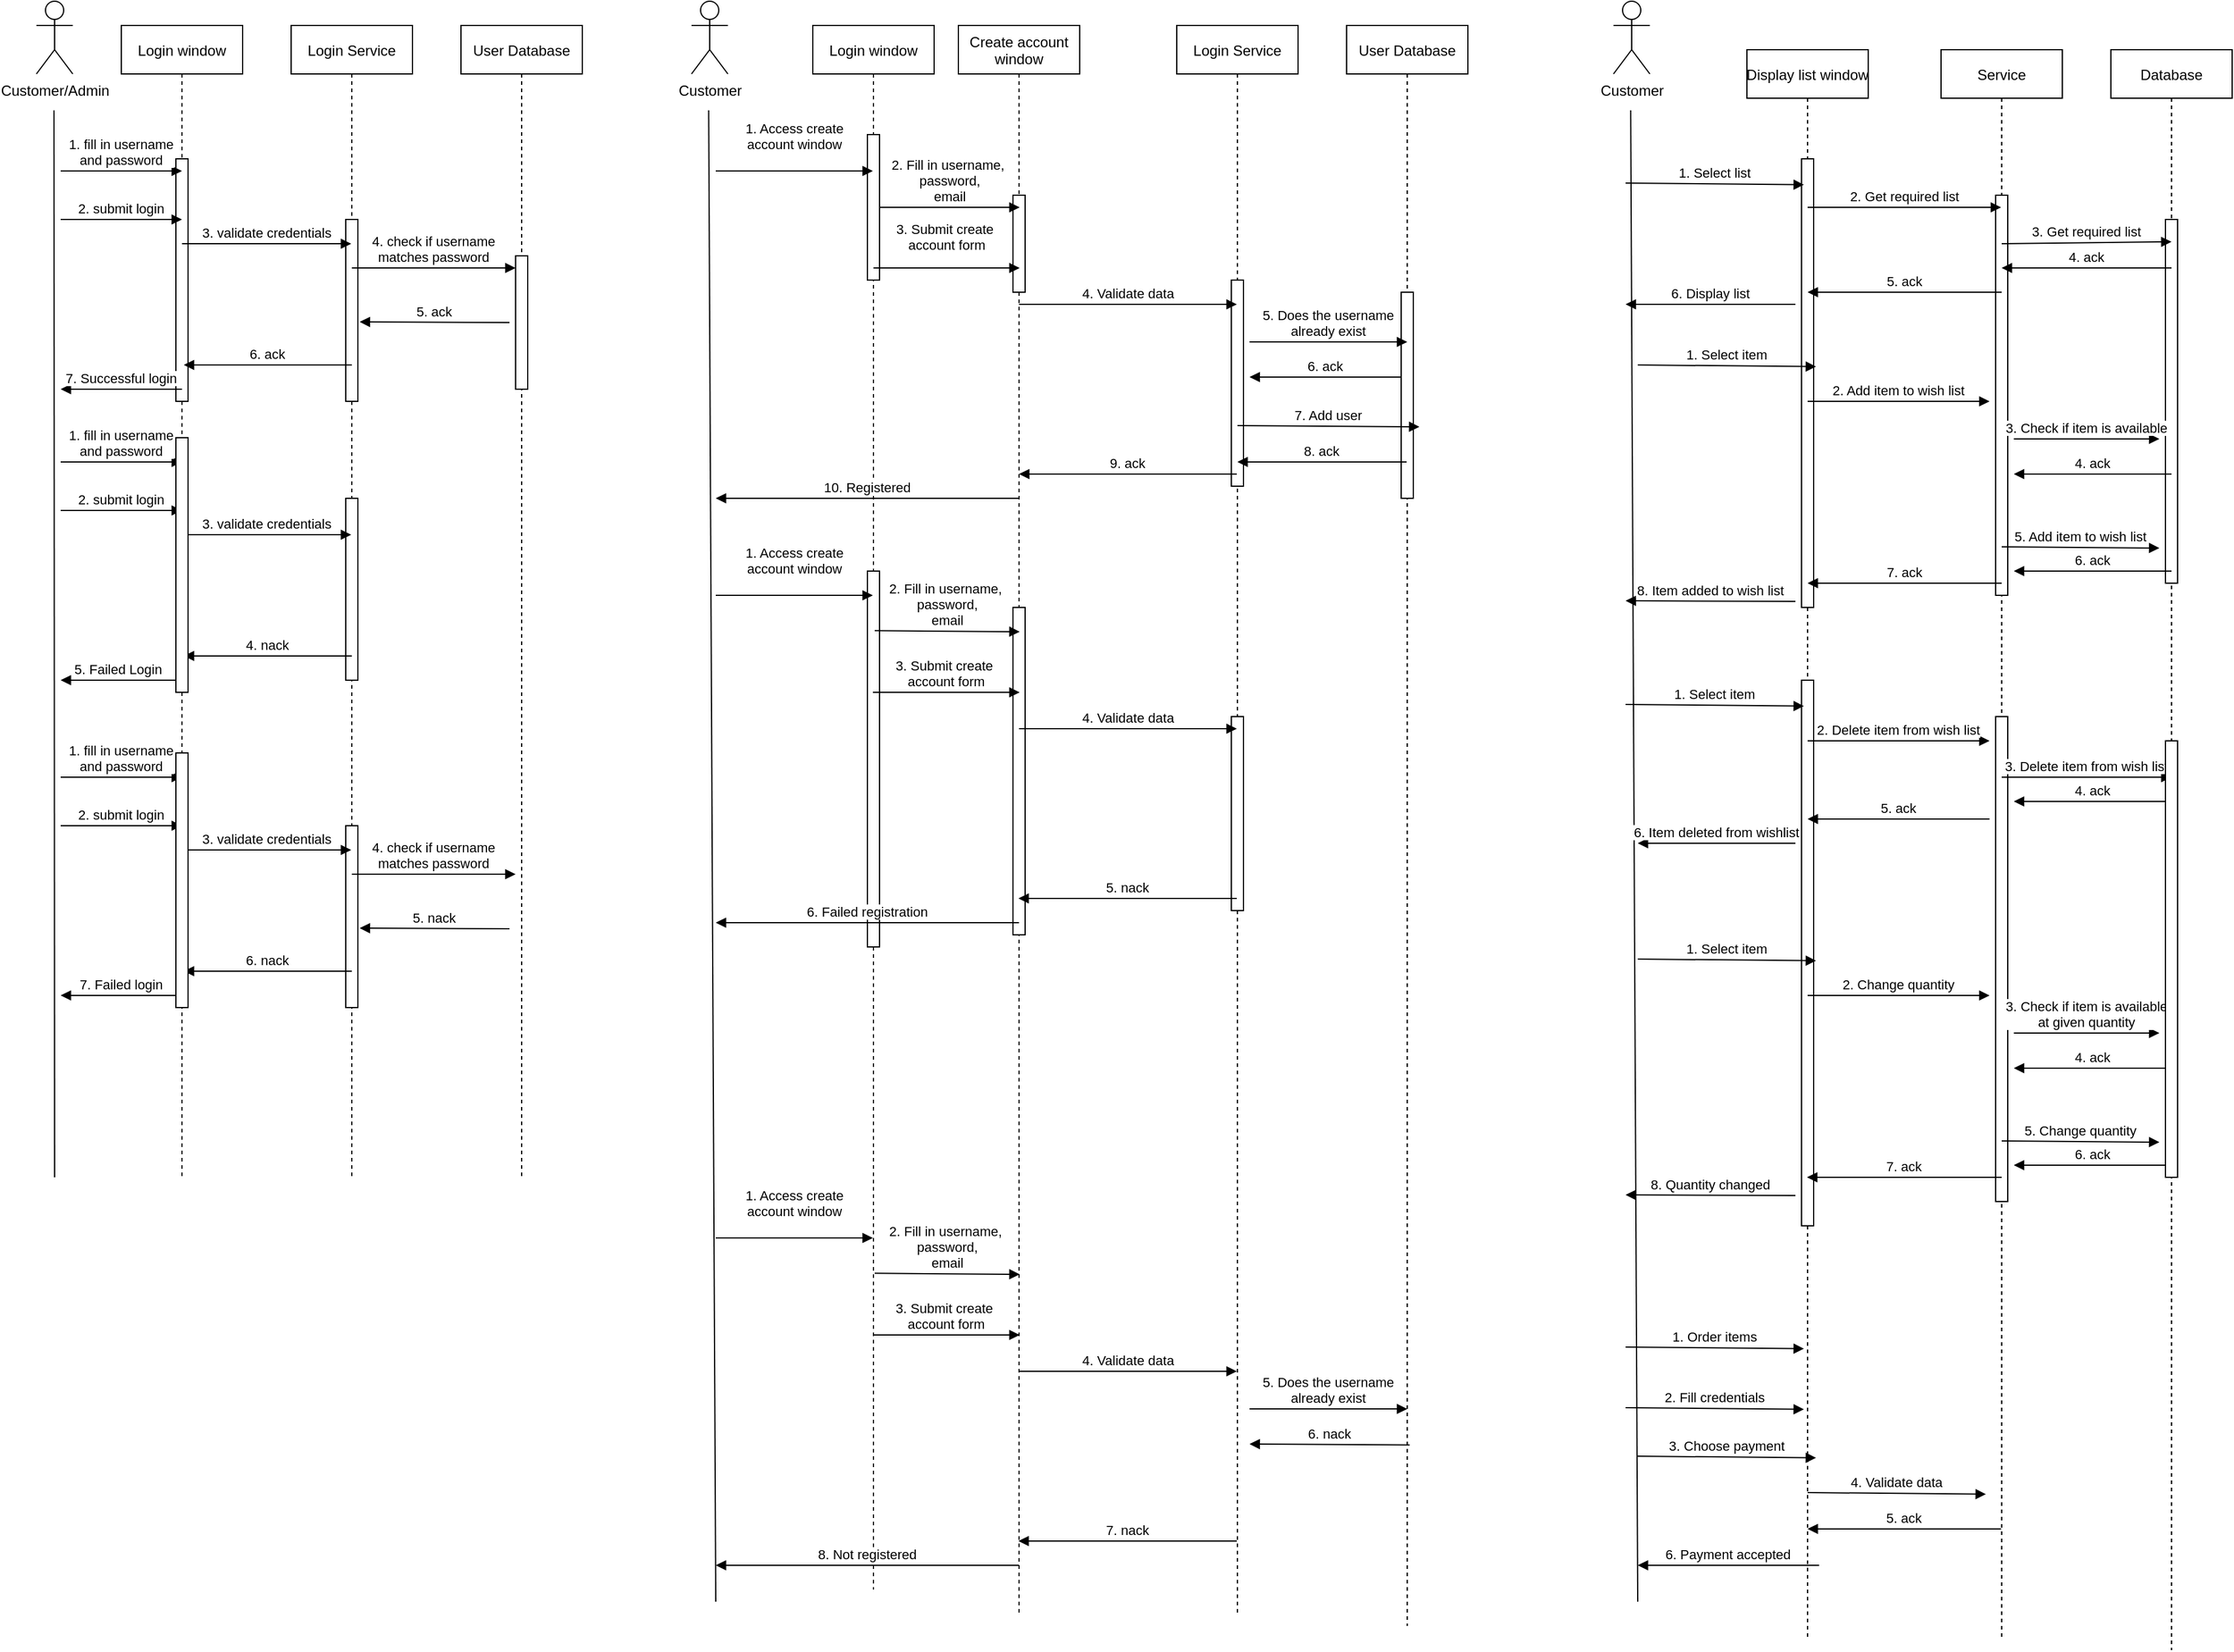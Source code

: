 <mxfile version="14.5.1" type="device"><diagram id="kgpKYQtTHZ0yAKxKKP6v" name="Page-1"><mxGraphModel dx="1968" dy="2033" grid="1" gridSize="10" guides="1" tooltips="1" connect="1" arrows="1" fold="1" page="1" pageScale="1" pageWidth="850" pageHeight="1100" math="0" shadow="0"><root><mxCell id="0"/><mxCell id="1" parent="0"/><mxCell id="7CT_SAHoCoY4IOeyJtYL-1" value="Login window" style="shape=umlLifeline;perimeter=lifelinePerimeter;container=1;collapsible=0;recursiveResize=0;rounded=0;shadow=0;strokeWidth=1;" vertex="1" parent="1"><mxGeometry x="110" y="450" width="100" height="950" as="geometry"/></mxCell><mxCell id="7CT_SAHoCoY4IOeyJtYL-14" value="" style="points=[];perimeter=orthogonalPerimeter;rounded=0;shadow=0;strokeWidth=1;" vertex="1" parent="7CT_SAHoCoY4IOeyJtYL-1"><mxGeometry x="45" y="110" width="10" height="200" as="geometry"/></mxCell><mxCell id="7CT_SAHoCoY4IOeyJtYL-5" value="Customer/Admin" style="shape=umlActor;verticalLabelPosition=bottom;verticalAlign=top;html=1;outlineConnect=0;" vertex="1" parent="1"><mxGeometry x="40" y="430" width="30" height="60" as="geometry"/></mxCell><mxCell id="7CT_SAHoCoY4IOeyJtYL-6" value="" style="endArrow=none;html=1;" edge="1" parent="1"><mxGeometry width="50" height="50" relative="1" as="geometry"><mxPoint x="54.5" y="520" as="sourcePoint"/><mxPoint x="55" y="1400" as="targetPoint"/></mxGeometry></mxCell><mxCell id="7CT_SAHoCoY4IOeyJtYL-7" value="1. fill in username&#10;and password" style="verticalAlign=bottom;endArrow=block;shadow=0;strokeWidth=1;" edge="1" parent="1"><mxGeometry relative="1" as="geometry"><mxPoint x="60" y="570" as="sourcePoint"/><mxPoint x="160" y="570" as="targetPoint"/></mxGeometry></mxCell><mxCell id="7CT_SAHoCoY4IOeyJtYL-12" value="2. submit login" style="verticalAlign=bottom;endArrow=block;shadow=0;strokeWidth=1;" edge="1" parent="1"><mxGeometry relative="1" as="geometry"><mxPoint x="60" y="610" as="sourcePoint"/><mxPoint x="160" y="610" as="targetPoint"/></mxGeometry></mxCell><mxCell id="7CT_SAHoCoY4IOeyJtYL-13" value="Login Service" style="shape=umlLifeline;perimeter=lifelinePerimeter;container=1;collapsible=0;recursiveResize=0;rounded=0;shadow=0;strokeWidth=1;" vertex="1" parent="1"><mxGeometry x="250" y="450" width="100" height="950" as="geometry"/></mxCell><mxCell id="7CT_SAHoCoY4IOeyJtYL-22" value="" style="points=[];perimeter=orthogonalPerimeter;rounded=0;shadow=0;strokeWidth=1;" vertex="1" parent="7CT_SAHoCoY4IOeyJtYL-13"><mxGeometry x="45" y="160" width="10" height="150" as="geometry"/></mxCell><mxCell id="7CT_SAHoCoY4IOeyJtYL-39" value="" style="points=[];perimeter=orthogonalPerimeter;rounded=0;shadow=0;strokeWidth=1;" vertex="1" parent="7CT_SAHoCoY4IOeyJtYL-13"><mxGeometry x="45" y="390" width="10" height="150" as="geometry"/></mxCell><mxCell id="7CT_SAHoCoY4IOeyJtYL-48" value="" style="points=[];perimeter=orthogonalPerimeter;rounded=0;shadow=0;strokeWidth=1;" vertex="1" parent="7CT_SAHoCoY4IOeyJtYL-13"><mxGeometry x="45" y="660" width="10" height="150" as="geometry"/></mxCell><mxCell id="7CT_SAHoCoY4IOeyJtYL-15" value="User Database" style="shape=umlLifeline;perimeter=lifelinePerimeter;container=1;collapsible=0;recursiveResize=0;rounded=0;shadow=0;strokeWidth=1;" vertex="1" parent="1"><mxGeometry x="390" y="450" width="100" height="950" as="geometry"/></mxCell><mxCell id="7CT_SAHoCoY4IOeyJtYL-17" value="3. validate credentials" style="verticalAlign=bottom;endArrow=block;shadow=0;strokeWidth=1;" edge="1" parent="1" target="7CT_SAHoCoY4IOeyJtYL-13"><mxGeometry relative="1" as="geometry"><mxPoint x="160" y="630" as="sourcePoint"/><mxPoint x="260" y="630" as="targetPoint"/></mxGeometry></mxCell><mxCell id="7CT_SAHoCoY4IOeyJtYL-20" value="6. ack" style="verticalAlign=bottom;endArrow=block;shadow=0;strokeWidth=1;entryX=0.51;entryY=0.754;entryDx=0;entryDy=0;entryPerimeter=0;" edge="1" parent="1"><mxGeometry relative="1" as="geometry"><mxPoint x="300" y="730.0" as="sourcePoint"/><mxPoint x="161.5" y="730.0" as="targetPoint"/></mxGeometry></mxCell><mxCell id="7CT_SAHoCoY4IOeyJtYL-21" value="7. Successful login" style="verticalAlign=bottom;endArrow=block;shadow=0;strokeWidth=1;" edge="1" parent="1"><mxGeometry relative="1" as="geometry"><mxPoint x="160" y="750" as="sourcePoint"/><mxPoint x="60" y="750" as="targetPoint"/></mxGeometry></mxCell><mxCell id="7CT_SAHoCoY4IOeyJtYL-16" value="" style="points=[];perimeter=orthogonalPerimeter;rounded=0;shadow=0;strokeWidth=1;" vertex="1" parent="1"><mxGeometry x="435" y="640" width="10" height="110" as="geometry"/></mxCell><mxCell id="7CT_SAHoCoY4IOeyJtYL-24" value="4. check if username&#10;matches password" style="verticalAlign=bottom;endArrow=block;shadow=0;strokeWidth=1;" edge="1" parent="1" target="7CT_SAHoCoY4IOeyJtYL-16"><mxGeometry relative="1" as="geometry"><mxPoint x="300" y="650" as="sourcePoint"/><mxPoint x="439.5" y="650" as="targetPoint"/></mxGeometry></mxCell><mxCell id="7CT_SAHoCoY4IOeyJtYL-26" value="5. ack" style="verticalAlign=bottom;endArrow=block;shadow=0;strokeWidth=1;entryX=0.51;entryY=0.754;entryDx=0;entryDy=0;entryPerimeter=0;" edge="1" parent="1"><mxGeometry relative="1" as="geometry"><mxPoint x="430" y="695" as="sourcePoint"/><mxPoint x="306.5" y="694.5" as="targetPoint"/></mxGeometry></mxCell><mxCell id="7CT_SAHoCoY4IOeyJtYL-27" value="1. fill in username&#10;and password" style="verticalAlign=bottom;endArrow=block;shadow=0;strokeWidth=1;" edge="1" parent="1"><mxGeometry relative="1" as="geometry"><mxPoint x="60" y="810" as="sourcePoint"/><mxPoint x="160" y="810" as="targetPoint"/></mxGeometry></mxCell><mxCell id="7CT_SAHoCoY4IOeyJtYL-28" value="2. submit login" style="verticalAlign=bottom;endArrow=block;shadow=0;strokeWidth=1;" edge="1" parent="1"><mxGeometry relative="1" as="geometry"><mxPoint x="60" y="850" as="sourcePoint"/><mxPoint x="160" y="850" as="targetPoint"/></mxGeometry></mxCell><mxCell id="7CT_SAHoCoY4IOeyJtYL-29" value="3. validate credentials" style="verticalAlign=bottom;endArrow=block;shadow=0;strokeWidth=1;" edge="1" parent="1"><mxGeometry relative="1" as="geometry"><mxPoint x="160" y="870" as="sourcePoint"/><mxPoint x="299.5" y="870" as="targetPoint"/></mxGeometry></mxCell><mxCell id="7CT_SAHoCoY4IOeyJtYL-30" value="4. nack" style="verticalAlign=bottom;endArrow=block;shadow=0;strokeWidth=1;entryX=0.51;entryY=0.754;entryDx=0;entryDy=0;entryPerimeter=0;" edge="1" parent="1"><mxGeometry relative="1" as="geometry"><mxPoint x="300" y="970" as="sourcePoint"/><mxPoint x="161.5" y="970" as="targetPoint"/></mxGeometry></mxCell><mxCell id="7CT_SAHoCoY4IOeyJtYL-31" value="5. Failed Login" style="verticalAlign=bottom;endArrow=block;shadow=0;strokeWidth=1;" edge="1" parent="1" source="7CT_SAHoCoY4IOeyJtYL-37"><mxGeometry relative="1" as="geometry"><mxPoint x="160" y="990" as="sourcePoint"/><mxPoint x="60" y="990" as="targetPoint"/></mxGeometry></mxCell><mxCell id="7CT_SAHoCoY4IOeyJtYL-37" value="" style="points=[];perimeter=orthogonalPerimeter;rounded=0;shadow=0;strokeWidth=1;" vertex="1" parent="1"><mxGeometry x="155" y="790" width="10" height="210" as="geometry"/></mxCell><mxCell id="7CT_SAHoCoY4IOeyJtYL-40" value="1. fill in username&#10;and password" style="verticalAlign=bottom;endArrow=block;shadow=0;strokeWidth=1;" edge="1" parent="1"><mxGeometry relative="1" as="geometry"><mxPoint x="60" y="1070" as="sourcePoint"/><mxPoint x="160" y="1070" as="targetPoint"/></mxGeometry></mxCell><mxCell id="7CT_SAHoCoY4IOeyJtYL-41" value="2. submit login" style="verticalAlign=bottom;endArrow=block;shadow=0;strokeWidth=1;" edge="1" parent="1"><mxGeometry relative="1" as="geometry"><mxPoint x="60" y="1110" as="sourcePoint"/><mxPoint x="160" y="1110" as="targetPoint"/></mxGeometry></mxCell><mxCell id="7CT_SAHoCoY4IOeyJtYL-42" value="3. validate credentials" style="verticalAlign=bottom;endArrow=block;shadow=0;strokeWidth=1;" edge="1" parent="1"><mxGeometry relative="1" as="geometry"><mxPoint x="160" y="1130" as="sourcePoint"/><mxPoint x="299.5" y="1130" as="targetPoint"/></mxGeometry></mxCell><mxCell id="7CT_SAHoCoY4IOeyJtYL-43" value="6. nack" style="verticalAlign=bottom;endArrow=block;shadow=0;strokeWidth=1;entryX=0.51;entryY=0.754;entryDx=0;entryDy=0;entryPerimeter=0;" edge="1" parent="1"><mxGeometry relative="1" as="geometry"><mxPoint x="300" y="1230" as="sourcePoint"/><mxPoint x="161.5" y="1230" as="targetPoint"/></mxGeometry></mxCell><mxCell id="7CT_SAHoCoY4IOeyJtYL-44" value="7. Failed login" style="verticalAlign=bottom;endArrow=block;shadow=0;strokeWidth=1;" edge="1" parent="1"><mxGeometry relative="1" as="geometry"><mxPoint x="160" y="1250" as="sourcePoint"/><mxPoint x="60" y="1250" as="targetPoint"/></mxGeometry></mxCell><mxCell id="7CT_SAHoCoY4IOeyJtYL-45" value="4. check if username&#10;matches password" style="verticalAlign=bottom;endArrow=block;shadow=0;strokeWidth=1;" edge="1" parent="1"><mxGeometry relative="1" as="geometry"><mxPoint x="300" y="1150" as="sourcePoint"/><mxPoint x="435" y="1150" as="targetPoint"/></mxGeometry></mxCell><mxCell id="7CT_SAHoCoY4IOeyJtYL-46" value="5. nack" style="verticalAlign=bottom;endArrow=block;shadow=0;strokeWidth=1;entryX=0.51;entryY=0.754;entryDx=0;entryDy=0;entryPerimeter=0;" edge="1" parent="1"><mxGeometry relative="1" as="geometry"><mxPoint x="430" y="1195" as="sourcePoint"/><mxPoint x="306.5" y="1194.5" as="targetPoint"/></mxGeometry></mxCell><mxCell id="7CT_SAHoCoY4IOeyJtYL-47" value="" style="points=[];perimeter=orthogonalPerimeter;rounded=0;shadow=0;strokeWidth=1;" vertex="1" parent="1"><mxGeometry x="155" y="1050" width="10" height="210" as="geometry"/></mxCell><mxCell id="7CT_SAHoCoY4IOeyJtYL-52" value="Login window" style="shape=umlLifeline;perimeter=lifelinePerimeter;container=1;collapsible=0;recursiveResize=0;rounded=0;shadow=0;strokeWidth=1;" vertex="1" parent="1"><mxGeometry x="680" y="450" width="100" height="1290" as="geometry"/></mxCell><mxCell id="7CT_SAHoCoY4IOeyJtYL-62" value="" style="points=[];perimeter=orthogonalPerimeter;rounded=0;shadow=0;strokeWidth=1;" vertex="1" parent="7CT_SAHoCoY4IOeyJtYL-52"><mxGeometry x="45" y="90" width="10" height="120" as="geometry"/></mxCell><mxCell id="7CT_SAHoCoY4IOeyJtYL-86" value="" style="points=[];perimeter=orthogonalPerimeter;rounded=0;shadow=0;strokeWidth=1;" vertex="1" parent="7CT_SAHoCoY4IOeyJtYL-52"><mxGeometry x="45" y="450" width="10" height="310" as="geometry"/></mxCell><mxCell id="7CT_SAHoCoY4IOeyJtYL-54" value="Customer&lt;br&gt;" style="shape=umlActor;verticalLabelPosition=bottom;verticalAlign=top;html=1;outlineConnect=0;" vertex="1" parent="1"><mxGeometry x="580" y="430" width="30" height="60" as="geometry"/></mxCell><mxCell id="7CT_SAHoCoY4IOeyJtYL-55" value="" style="endArrow=none;html=1;" edge="1" parent="1"><mxGeometry width="50" height="50" relative="1" as="geometry"><mxPoint x="594.17" y="520" as="sourcePoint"/><mxPoint x="600" y="1750" as="targetPoint"/></mxGeometry></mxCell><mxCell id="7CT_SAHoCoY4IOeyJtYL-58" value="Create account &#10;window" style="shape=umlLifeline;perimeter=lifelinePerimeter;container=1;collapsible=0;recursiveResize=0;rounded=0;shadow=0;strokeWidth=1;" vertex="1" parent="1"><mxGeometry x="800" y="450" width="100" height="1310" as="geometry"/></mxCell><mxCell id="7CT_SAHoCoY4IOeyJtYL-76" value="" style="points=[];perimeter=orthogonalPerimeter;rounded=0;shadow=0;strokeWidth=1;" vertex="1" parent="7CT_SAHoCoY4IOeyJtYL-58"><mxGeometry x="45" y="140" width="10" height="80" as="geometry"/></mxCell><mxCell id="7CT_SAHoCoY4IOeyJtYL-85" value="" style="points=[];perimeter=orthogonalPerimeter;rounded=0;shadow=0;strokeWidth=1;" vertex="1" parent="7CT_SAHoCoY4IOeyJtYL-58"><mxGeometry x="45" y="480" width="10" height="270" as="geometry"/></mxCell><mxCell id="7CT_SAHoCoY4IOeyJtYL-60" value="Login Service" style="shape=umlLifeline;perimeter=lifelinePerimeter;container=1;collapsible=0;recursiveResize=0;rounded=0;shadow=0;strokeWidth=1;" vertex="1" parent="1"><mxGeometry x="980" y="450" width="100" height="1310" as="geometry"/></mxCell><mxCell id="7CT_SAHoCoY4IOeyJtYL-61" value="" style="points=[];perimeter=orthogonalPerimeter;rounded=0;shadow=0;strokeWidth=1;" vertex="1" parent="7CT_SAHoCoY4IOeyJtYL-60"><mxGeometry x="45" y="210" width="10" height="170" as="geometry"/></mxCell><mxCell id="7CT_SAHoCoY4IOeyJtYL-63" value="" style="points=[];perimeter=orthogonalPerimeter;rounded=0;shadow=0;strokeWidth=1;" vertex="1" parent="7CT_SAHoCoY4IOeyJtYL-60"><mxGeometry x="45" y="570" width="10" height="160" as="geometry"/></mxCell><mxCell id="7CT_SAHoCoY4IOeyJtYL-64" value="User Database" style="shape=umlLifeline;perimeter=lifelinePerimeter;container=1;collapsible=0;recursiveResize=0;rounded=0;shadow=0;strokeWidth=1;" vertex="1" parent="1"><mxGeometry x="1120" y="450" width="100" height="1320" as="geometry"/></mxCell><mxCell id="7CT_SAHoCoY4IOeyJtYL-77" value="" style="points=[];perimeter=orthogonalPerimeter;rounded=0;shadow=0;strokeWidth=1;" vertex="1" parent="7CT_SAHoCoY4IOeyJtYL-64"><mxGeometry x="45" y="220" width="10" height="170" as="geometry"/></mxCell><mxCell id="7CT_SAHoCoY4IOeyJtYL-66" value="1. Access create &#10;account window&#10;" style="verticalAlign=bottom;endArrow=block;shadow=0;strokeWidth=1;" edge="1" parent="1" target="7CT_SAHoCoY4IOeyJtYL-52"><mxGeometry relative="1" as="geometry"><mxPoint x="600" y="570.0" as="sourcePoint"/><mxPoint x="700" y="570.0" as="targetPoint"/></mxGeometry></mxCell><mxCell id="7CT_SAHoCoY4IOeyJtYL-67" value="2. Fill in username, &#10;password,&#10;email" style="verticalAlign=bottom;endArrow=block;shadow=0;strokeWidth=1;" edge="1" parent="1" source="7CT_SAHoCoY4IOeyJtYL-62"><mxGeometry relative="1" as="geometry"><mxPoint x="740" y="600" as="sourcePoint"/><mxPoint x="850.5" y="600.0" as="targetPoint"/></mxGeometry></mxCell><mxCell id="7CT_SAHoCoY4IOeyJtYL-68" value="3. Submit create &#10;account form" style="verticalAlign=bottom;endArrow=block;shadow=0;strokeWidth=1;" edge="1" parent="1" source="7CT_SAHoCoY4IOeyJtYL-52"><mxGeometry y="10" relative="1" as="geometry"><mxPoint x="721" y="650.0" as="sourcePoint"/><mxPoint x="850.5" y="650.0" as="targetPoint"/><mxPoint as="offset"/></mxGeometry></mxCell><mxCell id="7CT_SAHoCoY4IOeyJtYL-69" value="4. Validate data" style="verticalAlign=bottom;endArrow=block;shadow=0;strokeWidth=1;" edge="1" parent="1" target="7CT_SAHoCoY4IOeyJtYL-60"><mxGeometry relative="1" as="geometry"><mxPoint x="850" y="680.0" as="sourcePoint"/><mxPoint x="971" y="680.0" as="targetPoint"/></mxGeometry></mxCell><mxCell id="7CT_SAHoCoY4IOeyJtYL-70" value="5. Does the username &#10;already exist" style="verticalAlign=bottom;endArrow=block;shadow=0;strokeWidth=1;" edge="1" parent="1"><mxGeometry relative="1" as="geometry"><mxPoint x="1040" y="711" as="sourcePoint"/><mxPoint x="1170" y="711" as="targetPoint"/></mxGeometry></mxCell><mxCell id="7CT_SAHoCoY4IOeyJtYL-71" value="6. ack" style="verticalAlign=bottom;endArrow=block;shadow=0;strokeWidth=1;entryX=0.51;entryY=0.754;entryDx=0;entryDy=0;entryPerimeter=0;" edge="1" parent="1" source="7CT_SAHoCoY4IOeyJtYL-77"><mxGeometry relative="1" as="geometry"><mxPoint x="1163.5" y="740.5" as="sourcePoint"/><mxPoint x="1040" y="740" as="targetPoint"/></mxGeometry></mxCell><mxCell id="7CT_SAHoCoY4IOeyJtYL-72" value="7. Add user" style="verticalAlign=bottom;endArrow=block;shadow=0;strokeWidth=1;" edge="1" parent="1"><mxGeometry relative="1" as="geometry"><mxPoint x="1030" y="780.0" as="sourcePoint"/><mxPoint x="1180" y="781" as="targetPoint"/></mxGeometry></mxCell><mxCell id="7CT_SAHoCoY4IOeyJtYL-73" value="8. ack" style="verticalAlign=bottom;endArrow=block;shadow=0;strokeWidth=1;entryX=0.51;entryY=0.754;entryDx=0;entryDy=0;entryPerimeter=0;" edge="1" parent="1" source="7CT_SAHoCoY4IOeyJtYL-64"><mxGeometry relative="1" as="geometry"><mxPoint x="1162" y="810.7" as="sourcePoint"/><mxPoint x="1030" y="810" as="targetPoint"/></mxGeometry></mxCell><mxCell id="7CT_SAHoCoY4IOeyJtYL-74" value="9. ack" style="verticalAlign=bottom;endArrow=block;shadow=0;strokeWidth=1;" edge="1" parent="1" target="7CT_SAHoCoY4IOeyJtYL-58"><mxGeometry relative="1" as="geometry"><mxPoint x="1029.5" y="820" as="sourcePoint"/><mxPoint x="890" y="820" as="targetPoint"/></mxGeometry></mxCell><mxCell id="7CT_SAHoCoY4IOeyJtYL-75" value="10. Registered" style="verticalAlign=bottom;endArrow=block;shadow=0;strokeWidth=1;" edge="1" parent="1"><mxGeometry relative="1" as="geometry"><mxPoint x="850" y="840" as="sourcePoint"/><mxPoint x="600" y="840" as="targetPoint"/></mxGeometry></mxCell><mxCell id="7CT_SAHoCoY4IOeyJtYL-78" value="1. Access create &#10;account window&#10;" style="verticalAlign=bottom;endArrow=block;shadow=0;strokeWidth=1;" edge="1" parent="1"><mxGeometry relative="1" as="geometry"><mxPoint x="600" y="920.0" as="sourcePoint"/><mxPoint x="729.5" y="920.0" as="targetPoint"/></mxGeometry></mxCell><mxCell id="7CT_SAHoCoY4IOeyJtYL-79" value="2. Fill in username, &#10;password,&#10;email" style="verticalAlign=bottom;endArrow=block;shadow=0;strokeWidth=1;exitX=0.51;exitY=0.157;exitDx=0;exitDy=0;exitPerimeter=0;" edge="1" parent="1"><mxGeometry relative="1" as="geometry"><mxPoint x="731" y="949.15" as="sourcePoint"/><mxPoint x="850.5" y="950.0" as="targetPoint"/></mxGeometry></mxCell><mxCell id="7CT_SAHoCoY4IOeyJtYL-80" value="3. Submit create &#10;account form" style="verticalAlign=bottom;endArrow=block;shadow=0;strokeWidth=1;" edge="1" parent="1"><mxGeometry relative="1" as="geometry"><mxPoint x="729.5" y="1000.0" as="sourcePoint"/><mxPoint x="850.5" y="1000.0" as="targetPoint"/></mxGeometry></mxCell><mxCell id="7CT_SAHoCoY4IOeyJtYL-81" value="4. Validate data" style="verticalAlign=bottom;endArrow=block;shadow=0;strokeWidth=1;" edge="1" parent="1"><mxGeometry relative="1" as="geometry"><mxPoint x="850" y="1030.0" as="sourcePoint"/><mxPoint x="1029.5" y="1030.0" as="targetPoint"/></mxGeometry></mxCell><mxCell id="7CT_SAHoCoY4IOeyJtYL-82" value="5. nack" style="verticalAlign=bottom;endArrow=block;shadow=0;strokeWidth=1;" edge="1" parent="1"><mxGeometry relative="1" as="geometry"><mxPoint x="1029.5" y="1170" as="sourcePoint"/><mxPoint x="849.5" y="1170" as="targetPoint"/></mxGeometry></mxCell><mxCell id="7CT_SAHoCoY4IOeyJtYL-83" value="6. Failed registration" style="verticalAlign=bottom;endArrow=block;shadow=0;strokeWidth=1;" edge="1" parent="1"><mxGeometry relative="1" as="geometry"><mxPoint x="850" y="1190" as="sourcePoint"/><mxPoint x="600" y="1190" as="targetPoint"/></mxGeometry></mxCell><mxCell id="7CT_SAHoCoY4IOeyJtYL-87" value="1. Access create &#10;account window&#10;" style="verticalAlign=bottom;endArrow=block;shadow=0;strokeWidth=1;" edge="1" parent="1"><mxGeometry relative="1" as="geometry"><mxPoint x="600" y="1450.0" as="sourcePoint"/><mxPoint x="729.5" y="1450.0" as="targetPoint"/></mxGeometry></mxCell><mxCell id="7CT_SAHoCoY4IOeyJtYL-88" value="2. Fill in username, &#10;password,&#10;email" style="verticalAlign=bottom;endArrow=block;shadow=0;strokeWidth=1;exitX=0.51;exitY=0.157;exitDx=0;exitDy=0;exitPerimeter=0;" edge="1" parent="1"><mxGeometry relative="1" as="geometry"><mxPoint x="731" y="1479.15" as="sourcePoint"/><mxPoint x="850.5" y="1480.0" as="targetPoint"/></mxGeometry></mxCell><mxCell id="7CT_SAHoCoY4IOeyJtYL-89" value="3. Submit create &#10;account form" style="verticalAlign=bottom;endArrow=block;shadow=0;strokeWidth=1;" edge="1" parent="1"><mxGeometry relative="1" as="geometry"><mxPoint x="729.5" y="1530.0" as="sourcePoint"/><mxPoint x="850.5" y="1530.0" as="targetPoint"/></mxGeometry></mxCell><mxCell id="7CT_SAHoCoY4IOeyJtYL-90" value="4. Validate data" style="verticalAlign=bottom;endArrow=block;shadow=0;strokeWidth=1;" edge="1" parent="1"><mxGeometry relative="1" as="geometry"><mxPoint x="850" y="1560.0" as="sourcePoint"/><mxPoint x="1029.5" y="1560.0" as="targetPoint"/></mxGeometry></mxCell><mxCell id="7CT_SAHoCoY4IOeyJtYL-91" value="5. Does the username &#10;already exist" style="verticalAlign=bottom;endArrow=block;shadow=0;strokeWidth=1;" edge="1" parent="1"><mxGeometry relative="1" as="geometry"><mxPoint x="1040" y="1591" as="sourcePoint"/><mxPoint x="1170" y="1591" as="targetPoint"/></mxGeometry></mxCell><mxCell id="7CT_SAHoCoY4IOeyJtYL-92" value="6. nack" style="verticalAlign=bottom;endArrow=block;shadow=0;strokeWidth=1;entryX=0.51;entryY=0.754;entryDx=0;entryDy=0;entryPerimeter=0;exitX=0.52;exitY=0.306;exitDx=0;exitDy=0;exitPerimeter=0;" edge="1" parent="1"><mxGeometry relative="1" as="geometry"><mxPoint x="1172" y="1620.7" as="sourcePoint"/><mxPoint x="1040" y="1620" as="targetPoint"/></mxGeometry></mxCell><mxCell id="7CT_SAHoCoY4IOeyJtYL-93" value="7. nack" style="verticalAlign=bottom;endArrow=block;shadow=0;strokeWidth=1;" edge="1" parent="1"><mxGeometry relative="1" as="geometry"><mxPoint x="1029.5" y="1700" as="sourcePoint"/><mxPoint x="849.5" y="1700" as="targetPoint"/></mxGeometry></mxCell><mxCell id="7CT_SAHoCoY4IOeyJtYL-94" value="8. Not registered" style="verticalAlign=bottom;endArrow=block;shadow=0;strokeWidth=1;" edge="1" parent="1"><mxGeometry relative="1" as="geometry"><mxPoint x="850" y="1720" as="sourcePoint"/><mxPoint x="600" y="1720" as="targetPoint"/></mxGeometry></mxCell><mxCell id="7CT_SAHoCoY4IOeyJtYL-95" value="Customer&lt;br&gt;" style="shape=umlActor;verticalLabelPosition=bottom;verticalAlign=top;html=1;outlineConnect=0;" vertex="1" parent="1"><mxGeometry x="1340" y="430" width="30" height="60" as="geometry"/></mxCell><mxCell id="7CT_SAHoCoY4IOeyJtYL-96" value="" style="endArrow=none;html=1;" edge="1" parent="1"><mxGeometry width="50" height="50" relative="1" as="geometry"><mxPoint x="1354.17" y="520" as="sourcePoint"/><mxPoint x="1360" y="1750" as="targetPoint"/></mxGeometry></mxCell><mxCell id="7CT_SAHoCoY4IOeyJtYL-105" value="Display list window" style="shape=umlLifeline;perimeter=lifelinePerimeter;container=1;collapsible=0;recursiveResize=0;rounded=0;shadow=0;strokeWidth=1;" vertex="1" parent="1"><mxGeometry x="1450" y="470" width="100" height="1310" as="geometry"/></mxCell><mxCell id="7CT_SAHoCoY4IOeyJtYL-106" value="" style="points=[];perimeter=orthogonalPerimeter;rounded=0;shadow=0;strokeWidth=1;" vertex="1" parent="7CT_SAHoCoY4IOeyJtYL-105"><mxGeometry x="45" y="90" width="10" height="370" as="geometry"/></mxCell><mxCell id="7CT_SAHoCoY4IOeyJtYL-107" value="" style="points=[];perimeter=orthogonalPerimeter;rounded=0;shadow=0;strokeWidth=1;" vertex="1" parent="7CT_SAHoCoY4IOeyJtYL-105"><mxGeometry x="45" y="520" width="10" height="450" as="geometry"/></mxCell><mxCell id="7CT_SAHoCoY4IOeyJtYL-108" value="Service" style="shape=umlLifeline;perimeter=lifelinePerimeter;container=1;collapsible=0;recursiveResize=0;rounded=0;shadow=0;strokeWidth=1;" vertex="1" parent="1"><mxGeometry x="1610" y="470" width="100" height="1310" as="geometry"/></mxCell><mxCell id="7CT_SAHoCoY4IOeyJtYL-109" value="" style="points=[];perimeter=orthogonalPerimeter;rounded=0;shadow=0;strokeWidth=1;" vertex="1" parent="7CT_SAHoCoY4IOeyJtYL-108"><mxGeometry x="45" y="120" width="10" height="330" as="geometry"/></mxCell><mxCell id="7CT_SAHoCoY4IOeyJtYL-110" value="" style="points=[];perimeter=orthogonalPerimeter;rounded=0;shadow=0;strokeWidth=1;" vertex="1" parent="7CT_SAHoCoY4IOeyJtYL-108"><mxGeometry x="45" y="550" width="10" height="400" as="geometry"/></mxCell><mxCell id="7CT_SAHoCoY4IOeyJtYL-111" value="Database" style="shape=umlLifeline;perimeter=lifelinePerimeter;container=1;collapsible=0;recursiveResize=0;rounded=0;shadow=0;strokeWidth=1;" vertex="1" parent="1"><mxGeometry x="1750" y="470" width="100" height="1320" as="geometry"/></mxCell><mxCell id="7CT_SAHoCoY4IOeyJtYL-112" value="" style="points=[];perimeter=orthogonalPerimeter;rounded=0;shadow=0;strokeWidth=1;" vertex="1" parent="7CT_SAHoCoY4IOeyJtYL-111"><mxGeometry x="45" y="140" width="10" height="300" as="geometry"/></mxCell><mxCell id="7CT_SAHoCoY4IOeyJtYL-113" value="1. Select list" style="verticalAlign=bottom;endArrow=block;shadow=0;strokeWidth=1;entryX=0.47;entryY=0.085;entryDx=0;entryDy=0;entryPerimeter=0;" edge="1" parent="1" target="7CT_SAHoCoY4IOeyJtYL-105"><mxGeometry relative="1" as="geometry"><mxPoint x="1350" y="580.0" as="sourcePoint"/><mxPoint x="1479.5" y="580.0" as="targetPoint"/></mxGeometry></mxCell><mxCell id="7CT_SAHoCoY4IOeyJtYL-114" value="2. Get required list" style="verticalAlign=bottom;endArrow=block;shadow=0;strokeWidth=1;" edge="1" parent="1" target="7CT_SAHoCoY4IOeyJtYL-108"><mxGeometry relative="1" as="geometry"><mxPoint x="1500" y="600.0" as="sourcePoint"/><mxPoint x="1660" y="596" as="targetPoint"/></mxGeometry></mxCell><mxCell id="7CT_SAHoCoY4IOeyJtYL-115" value="5. ack" style="verticalAlign=bottom;endArrow=block;shadow=0;strokeWidth=1;" edge="1" parent="1"><mxGeometry relative="1" as="geometry"><mxPoint x="1660" y="670" as="sourcePoint"/><mxPoint x="1500" y="670" as="targetPoint"/><Array as="points"><mxPoint x="1590" y="670"/></Array></mxGeometry></mxCell><mxCell id="7CT_SAHoCoY4IOeyJtYL-116" value="3. Get required list" style="verticalAlign=bottom;endArrow=block;shadow=0;strokeWidth=1;entryX=0.5;entryY=0.12;entryDx=0;entryDy=0;entryPerimeter=0;" edge="1" parent="1" target="7CT_SAHoCoY4IOeyJtYL-111"><mxGeometry relative="1" as="geometry"><mxPoint x="1660" y="630.0" as="sourcePoint"/><mxPoint x="1790" y="630" as="targetPoint"/></mxGeometry></mxCell><mxCell id="7CT_SAHoCoY4IOeyJtYL-117" value="4. ack" style="verticalAlign=bottom;endArrow=block;shadow=0;strokeWidth=1;" edge="1" parent="1"><mxGeometry relative="1" as="geometry"><mxPoint x="1800" y="650" as="sourcePoint"/><mxPoint x="1660" y="650" as="targetPoint"/><Array as="points"/></mxGeometry></mxCell><mxCell id="7CT_SAHoCoY4IOeyJtYL-118" value="6. Display list" style="verticalAlign=bottom;endArrow=block;shadow=0;strokeWidth=1;" edge="1" parent="1"><mxGeometry relative="1" as="geometry"><mxPoint x="1490" y="680" as="sourcePoint"/><mxPoint x="1350" y="680" as="targetPoint"/><Array as="points"><mxPoint x="1440" y="680"/></Array></mxGeometry></mxCell><mxCell id="7CT_SAHoCoY4IOeyJtYL-119" value="1. Select item" style="verticalAlign=bottom;endArrow=block;shadow=0;strokeWidth=1;entryX=0.47;entryY=0.085;entryDx=0;entryDy=0;entryPerimeter=0;" edge="1" parent="1"><mxGeometry relative="1" as="geometry"><mxPoint x="1360" y="730.0" as="sourcePoint"/><mxPoint x="1507" y="731.35" as="targetPoint"/></mxGeometry></mxCell><mxCell id="7CT_SAHoCoY4IOeyJtYL-120" value="2. Add item to wish list" style="verticalAlign=bottom;endArrow=block;shadow=0;strokeWidth=1;" edge="1" parent="1"><mxGeometry relative="1" as="geometry"><mxPoint x="1500" y="760.0" as="sourcePoint"/><mxPoint x="1650" y="760" as="targetPoint"/></mxGeometry></mxCell><mxCell id="7CT_SAHoCoY4IOeyJtYL-121" value="3. Check if item is available" style="verticalAlign=bottom;endArrow=block;shadow=0;strokeWidth=1;" edge="1" parent="1"><mxGeometry relative="1" as="geometry"><mxPoint x="1670" y="791" as="sourcePoint"/><mxPoint x="1790" y="791" as="targetPoint"/></mxGeometry></mxCell><mxCell id="7CT_SAHoCoY4IOeyJtYL-122" value="4. ack" style="verticalAlign=bottom;endArrow=block;shadow=0;strokeWidth=1;" edge="1" parent="1"><mxGeometry relative="1" as="geometry"><mxPoint x="1800" y="820" as="sourcePoint"/><mxPoint x="1670" y="820" as="targetPoint"/><Array as="points"/></mxGeometry></mxCell><mxCell id="7CT_SAHoCoY4IOeyJtYL-123" value="5. Add item to wish list" style="verticalAlign=bottom;endArrow=block;shadow=0;strokeWidth=1;" edge="1" parent="1"><mxGeometry relative="1" as="geometry"><mxPoint x="1660" y="880.0" as="sourcePoint"/><mxPoint x="1790" y="881" as="targetPoint"/></mxGeometry></mxCell><mxCell id="7CT_SAHoCoY4IOeyJtYL-124" value="6. ack" style="verticalAlign=bottom;endArrow=block;shadow=0;strokeWidth=1;" edge="1" parent="1"><mxGeometry relative="1" as="geometry"><mxPoint x="1800" y="900" as="sourcePoint"/><mxPoint x="1670" y="900" as="targetPoint"/><Array as="points"/></mxGeometry></mxCell><mxCell id="7CT_SAHoCoY4IOeyJtYL-125" value="7. ack" style="verticalAlign=bottom;endArrow=block;shadow=0;strokeWidth=1;" edge="1" parent="1" target="7CT_SAHoCoY4IOeyJtYL-105"><mxGeometry relative="1" as="geometry"><mxPoint x="1660" y="910" as="sourcePoint"/><mxPoint x="1530" y="910" as="targetPoint"/><Array as="points"/></mxGeometry></mxCell><mxCell id="7CT_SAHoCoY4IOeyJtYL-126" value="8. Item added to wish list" style="verticalAlign=bottom;endArrow=block;shadow=0;strokeWidth=1;" edge="1" parent="1"><mxGeometry relative="1" as="geometry"><mxPoint x="1490" y="925" as="sourcePoint"/><mxPoint x="1350" y="924.5" as="targetPoint"/><Array as="points"/></mxGeometry></mxCell><mxCell id="7CT_SAHoCoY4IOeyJtYL-127" value="1. Select item" style="verticalAlign=bottom;endArrow=block;shadow=0;strokeWidth=1;entryX=0.47;entryY=0.085;entryDx=0;entryDy=0;entryPerimeter=0;" edge="1" parent="1"><mxGeometry relative="1" as="geometry"><mxPoint x="1350" y="1010.0" as="sourcePoint"/><mxPoint x="1497" y="1011.35" as="targetPoint"/></mxGeometry></mxCell><mxCell id="7CT_SAHoCoY4IOeyJtYL-128" value="2. Delete item from wish list" style="verticalAlign=bottom;endArrow=block;shadow=0;strokeWidth=1;" edge="1" parent="1"><mxGeometry relative="1" as="geometry"><mxPoint x="1500" y="1040.0" as="sourcePoint"/><mxPoint x="1650" y="1040" as="targetPoint"/></mxGeometry></mxCell><mxCell id="7CT_SAHoCoY4IOeyJtYL-129" value="3. Delete item from wish list" style="verticalAlign=bottom;endArrow=block;shadow=0;strokeWidth=1;" edge="1" parent="1"><mxGeometry relative="1" as="geometry"><mxPoint x="1660" y="1070.0" as="sourcePoint"/><mxPoint x="1800" y="1070" as="targetPoint"/></mxGeometry></mxCell><mxCell id="7CT_SAHoCoY4IOeyJtYL-130" value="4. ack" style="verticalAlign=bottom;endArrow=block;shadow=0;strokeWidth=1;" edge="1" parent="1"><mxGeometry relative="1" as="geometry"><mxPoint x="1800" y="1090" as="sourcePoint"/><mxPoint x="1670" y="1090" as="targetPoint"/><Array as="points"/></mxGeometry></mxCell><mxCell id="7CT_SAHoCoY4IOeyJtYL-131" value="5. ack" style="verticalAlign=bottom;endArrow=block;shadow=0;strokeWidth=1;" edge="1" parent="1" target="7CT_SAHoCoY4IOeyJtYL-105"><mxGeometry relative="1" as="geometry"><mxPoint x="1650" y="1104.5" as="sourcePoint"/><mxPoint x="1520" y="1104.5" as="targetPoint"/><Array as="points"/></mxGeometry></mxCell><mxCell id="7CT_SAHoCoY4IOeyJtYL-132" value="6. Item deleted from wishlist" style="verticalAlign=bottom;endArrow=block;shadow=0;strokeWidth=1;" edge="1" parent="1"><mxGeometry relative="1" as="geometry"><mxPoint x="1490" y="1124.5" as="sourcePoint"/><mxPoint x="1360" y="1124.5" as="targetPoint"/><Array as="points"/></mxGeometry></mxCell><mxCell id="7CT_SAHoCoY4IOeyJtYL-150" value="1. Select item" style="verticalAlign=bottom;endArrow=block;shadow=0;strokeWidth=1;entryX=0.47;entryY=0.085;entryDx=0;entryDy=0;entryPerimeter=0;" edge="1" parent="1"><mxGeometry relative="1" as="geometry"><mxPoint x="1360" y="1220.0" as="sourcePoint"/><mxPoint x="1507" y="1221.35" as="targetPoint"/></mxGeometry></mxCell><mxCell id="7CT_SAHoCoY4IOeyJtYL-151" value="2. Change quantity" style="verticalAlign=bottom;endArrow=block;shadow=0;strokeWidth=1;" edge="1" parent="1"><mxGeometry relative="1" as="geometry"><mxPoint x="1500" y="1250.0" as="sourcePoint"/><mxPoint x="1650" y="1250" as="targetPoint"/></mxGeometry></mxCell><mxCell id="7CT_SAHoCoY4IOeyJtYL-152" value="3. Check if item is available&#10;at given quantity" style="verticalAlign=bottom;endArrow=block;shadow=0;strokeWidth=1;" edge="1" parent="1"><mxGeometry relative="1" as="geometry"><mxPoint x="1670" y="1281" as="sourcePoint"/><mxPoint x="1790" y="1281" as="targetPoint"/></mxGeometry></mxCell><mxCell id="7CT_SAHoCoY4IOeyJtYL-153" value="4. ack" style="verticalAlign=bottom;endArrow=block;shadow=0;strokeWidth=1;" edge="1" parent="1"><mxGeometry relative="1" as="geometry"><mxPoint x="1800" y="1310" as="sourcePoint"/><mxPoint x="1670" y="1310" as="targetPoint"/><Array as="points"/></mxGeometry></mxCell><mxCell id="7CT_SAHoCoY4IOeyJtYL-154" value="5. Change quantity" style="verticalAlign=bottom;endArrow=block;shadow=0;strokeWidth=1;" edge="1" parent="1"><mxGeometry relative="1" as="geometry"><mxPoint x="1660" y="1370.0" as="sourcePoint"/><mxPoint x="1790" y="1371" as="targetPoint"/></mxGeometry></mxCell><mxCell id="7CT_SAHoCoY4IOeyJtYL-155" value="6. ack" style="verticalAlign=bottom;endArrow=block;shadow=0;strokeWidth=1;" edge="1" parent="1"><mxGeometry relative="1" as="geometry"><mxPoint x="1800" y="1390" as="sourcePoint"/><mxPoint x="1670" y="1390" as="targetPoint"/><Array as="points"/></mxGeometry></mxCell><mxCell id="7CT_SAHoCoY4IOeyJtYL-156" value="7. ack" style="verticalAlign=bottom;endArrow=block;shadow=0;strokeWidth=1;" edge="1" parent="1"><mxGeometry relative="1" as="geometry"><mxPoint x="1660" y="1400" as="sourcePoint"/><mxPoint x="1499.5" y="1400" as="targetPoint"/><Array as="points"/></mxGeometry></mxCell><mxCell id="7CT_SAHoCoY4IOeyJtYL-157" value="8. Quantity changed" style="verticalAlign=bottom;endArrow=block;shadow=0;strokeWidth=1;" edge="1" parent="1"><mxGeometry relative="1" as="geometry"><mxPoint x="1490" y="1415" as="sourcePoint"/><mxPoint x="1350" y="1414.5" as="targetPoint"/><Array as="points"/></mxGeometry></mxCell><mxCell id="7CT_SAHoCoY4IOeyJtYL-159" value="" style="points=[];perimeter=orthogonalPerimeter;rounded=0;shadow=0;strokeWidth=1;" vertex="1" parent="1"><mxGeometry x="1795" y="1040" width="10" height="360" as="geometry"/></mxCell><mxCell id="7CT_SAHoCoY4IOeyJtYL-160" value="1. Order items" style="verticalAlign=bottom;endArrow=block;shadow=0;strokeWidth=1;entryX=0.47;entryY=0.085;entryDx=0;entryDy=0;entryPerimeter=0;" edge="1" parent="1"><mxGeometry relative="1" as="geometry"><mxPoint x="1350" y="1540.0" as="sourcePoint"/><mxPoint x="1497" y="1541.35" as="targetPoint"/></mxGeometry></mxCell><mxCell id="7CT_SAHoCoY4IOeyJtYL-161" value="2. Fill credentials" style="verticalAlign=bottom;endArrow=block;shadow=0;strokeWidth=1;entryX=0.47;entryY=0.085;entryDx=0;entryDy=0;entryPerimeter=0;" edge="1" parent="1"><mxGeometry relative="1" as="geometry"><mxPoint x="1350" y="1590" as="sourcePoint"/><mxPoint x="1497" y="1591.35" as="targetPoint"/></mxGeometry></mxCell><mxCell id="7CT_SAHoCoY4IOeyJtYL-162" value="3. Choose payment" style="verticalAlign=bottom;endArrow=block;shadow=0;strokeWidth=1;entryX=0.47;entryY=0.085;entryDx=0;entryDy=0;entryPerimeter=0;" edge="1" parent="1"><mxGeometry relative="1" as="geometry"><mxPoint x="1360" y="1630" as="sourcePoint"/><mxPoint x="1507" y="1631.35" as="targetPoint"/></mxGeometry></mxCell><mxCell id="7CT_SAHoCoY4IOeyJtYL-163" value="4. Validate data" style="verticalAlign=bottom;endArrow=block;shadow=0;strokeWidth=1;entryX=0.47;entryY=0.085;entryDx=0;entryDy=0;entryPerimeter=0;" edge="1" parent="1"><mxGeometry relative="1" as="geometry"><mxPoint x="1500" y="1660" as="sourcePoint"/><mxPoint x="1647" y="1661.35" as="targetPoint"/></mxGeometry></mxCell><mxCell id="7CT_SAHoCoY4IOeyJtYL-165" value="5. ack" style="verticalAlign=bottom;endArrow=block;shadow=0;strokeWidth=1;" edge="1" parent="1" source="7CT_SAHoCoY4IOeyJtYL-108"><mxGeometry relative="1" as="geometry"><mxPoint x="1630" y="1690" as="sourcePoint"/><mxPoint x="1500" y="1690" as="targetPoint"/><Array as="points"/></mxGeometry></mxCell><mxCell id="7CT_SAHoCoY4IOeyJtYL-166" value="6. Payment accepted" style="verticalAlign=bottom;endArrow=block;shadow=0;strokeWidth=1;" edge="1" parent="1"><mxGeometry relative="1" as="geometry"><mxPoint x="1509.5" y="1720" as="sourcePoint"/><mxPoint x="1360" y="1720" as="targetPoint"/><Array as="points"/></mxGeometry></mxCell></root></mxGraphModel></diagram></mxfile>